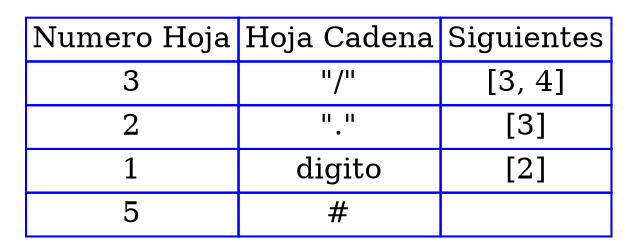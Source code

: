 digraph {

  tbl [

    shape=plaintext
    label=<
      <table border='0' cellborder='1' color='blue' cellspacing='0'>
        <tr><td>Numero Hoja</td><td>Hoja Cadena</td><td>Siguientes</td></tr><tr><td>3</td><td>"/"</td><td>[3, 4]</td></tr><tr><td>2</td><td>"."</td><td>[3]</td></tr><tr><td>1</td><td>digito</td><td>[2]</td></tr><tr><td>5</td><td>#</td><td></td></tr>

      </table>

    >];

}
